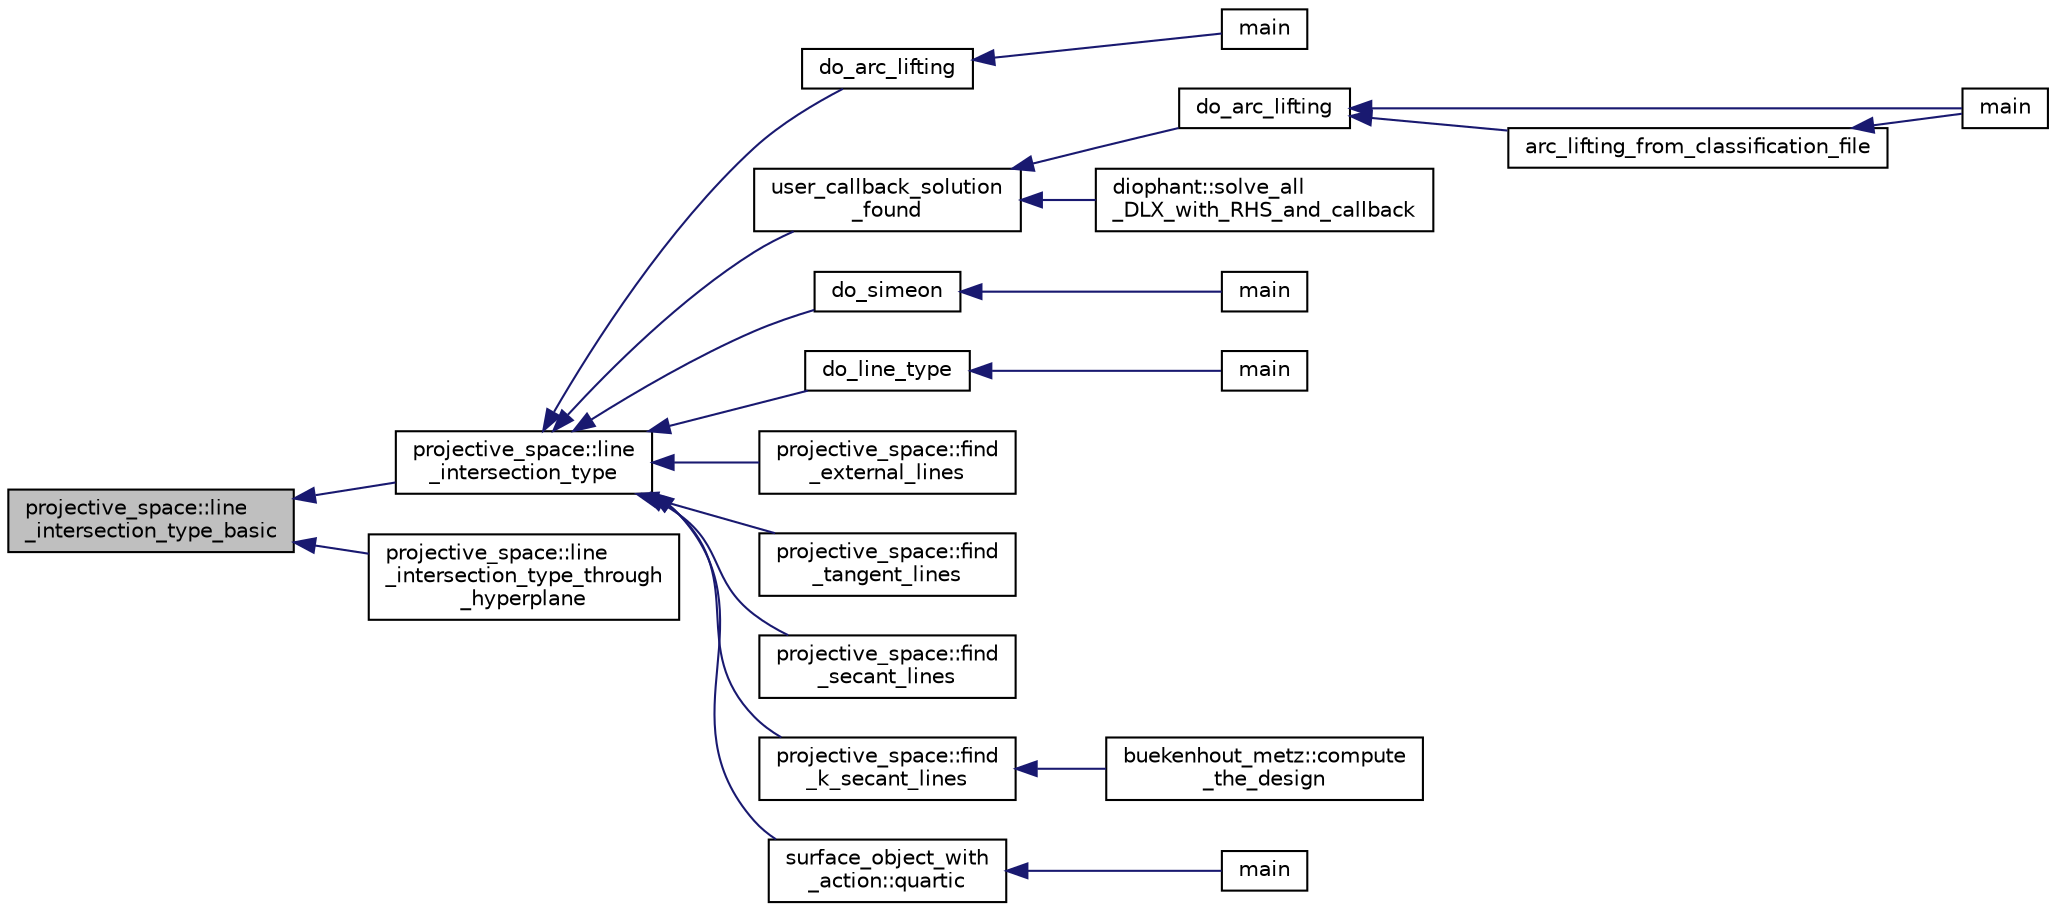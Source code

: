 digraph "projective_space::line_intersection_type_basic"
{
  edge [fontname="Helvetica",fontsize="10",labelfontname="Helvetica",labelfontsize="10"];
  node [fontname="Helvetica",fontsize="10",shape=record];
  rankdir="LR";
  Node2292 [label="projective_space::line\l_intersection_type_basic",height=0.2,width=0.4,color="black", fillcolor="grey75", style="filled", fontcolor="black"];
  Node2292 -> Node2293 [dir="back",color="midnightblue",fontsize="10",style="solid",fontname="Helvetica"];
  Node2293 [label="projective_space::line\l_intersection_type",height=0.2,width=0.4,color="black", fillcolor="white", style="filled",URL="$d2/d17/classprojective__space.html#af35b6d402c45793a77b8ebc9e7c3985e"];
  Node2293 -> Node2294 [dir="back",color="midnightblue",fontsize="10",style="solid",fontname="Helvetica"];
  Node2294 [label="do_arc_lifting",height=0.2,width=0.4,color="black", fillcolor="white", style="filled",URL="$d5/d9e/arcs__orderly_8_c.html#a7367bc544c290322bdbd4545388a27a8"];
  Node2294 -> Node2295 [dir="back",color="midnightblue",fontsize="10",style="solid",fontname="Helvetica"];
  Node2295 [label="main",height=0.2,width=0.4,color="black", fillcolor="white", style="filled",URL="$d5/d9e/arcs__orderly_8_c.html#a3c04138a5bfe5d72780bb7e82a18e627"];
  Node2293 -> Node2296 [dir="back",color="midnightblue",fontsize="10",style="solid",fontname="Helvetica"];
  Node2296 [label="user_callback_solution\l_found",height=0.2,width=0.4,color="black", fillcolor="white", style="filled",URL="$d2/dd6/k__arc__lifting_8_c.html#aae70f58c3ef18694815b8f53b6ecbe05"];
  Node2296 -> Node2297 [dir="back",color="midnightblue",fontsize="10",style="solid",fontname="Helvetica"];
  Node2297 [label="do_arc_lifting",height=0.2,width=0.4,color="black", fillcolor="white", style="filled",URL="$d2/dd6/k__arc__lifting_8_c.html#a9dd2186104f15f40ba5f5d415f4c2976"];
  Node2297 -> Node2298 [dir="back",color="midnightblue",fontsize="10",style="solid",fontname="Helvetica"];
  Node2298 [label="main",height=0.2,width=0.4,color="black", fillcolor="white", style="filled",URL="$d2/dd6/k__arc__lifting_8_c.html#a3c04138a5bfe5d72780bb7e82a18e627"];
  Node2297 -> Node2299 [dir="back",color="midnightblue",fontsize="10",style="solid",fontname="Helvetica"];
  Node2299 [label="arc_lifting_from_classification_file",height=0.2,width=0.4,color="black", fillcolor="white", style="filled",URL="$d2/dd6/k__arc__lifting_8_c.html#aede97f2af2307a758b06ad6506762b79"];
  Node2299 -> Node2298 [dir="back",color="midnightblue",fontsize="10",style="solid",fontname="Helvetica"];
  Node2296 -> Node2300 [dir="back",color="midnightblue",fontsize="10",style="solid",fontname="Helvetica"];
  Node2300 [label="diophant::solve_all\l_DLX_with_RHS_and_callback",height=0.2,width=0.4,color="black", fillcolor="white", style="filled",URL="$d7/d9c/classdiophant.html#acdd512e26ee214803439e24f24fd9805"];
  Node2293 -> Node2301 [dir="back",color="midnightblue",fontsize="10",style="solid",fontname="Helvetica"];
  Node2301 [label="do_simeon",height=0.2,width=0.4,color="black", fillcolor="white", style="filled",URL="$d5/d13/simeon_8_c.html#a36cf3f9cb484fa44da7a7dfcbe9385d0"];
  Node2301 -> Node2302 [dir="back",color="midnightblue",fontsize="10",style="solid",fontname="Helvetica"];
  Node2302 [label="main",height=0.2,width=0.4,color="black", fillcolor="white", style="filled",URL="$d5/d13/simeon_8_c.html#ae66f6b31b5ad750f1fe042a706a4e3d4"];
  Node2293 -> Node2303 [dir="back",color="midnightblue",fontsize="10",style="solid",fontname="Helvetica"];
  Node2303 [label="do_line_type",height=0.2,width=0.4,color="black", fillcolor="white", style="filled",URL="$d4/d67/geometry_8h.html#a56d3becea533e33d94f5f83cf2f77d56"];
  Node2303 -> Node2304 [dir="back",color="midnightblue",fontsize="10",style="solid",fontname="Helvetica"];
  Node2304 [label="main",height=0.2,width=0.4,color="black", fillcolor="white", style="filled",URL="$d0/d2f/process_8_c.html#a3c04138a5bfe5d72780bb7e82a18e627"];
  Node2293 -> Node2305 [dir="back",color="midnightblue",fontsize="10",style="solid",fontname="Helvetica"];
  Node2305 [label="projective_space::find\l_external_lines",height=0.2,width=0.4,color="black", fillcolor="white", style="filled",URL="$d2/d17/classprojective__space.html#a2adc12b7ccc61af67d59406a8cb0cb31"];
  Node2293 -> Node2306 [dir="back",color="midnightblue",fontsize="10",style="solid",fontname="Helvetica"];
  Node2306 [label="projective_space::find\l_tangent_lines",height=0.2,width=0.4,color="black", fillcolor="white", style="filled",URL="$d2/d17/classprojective__space.html#aafad8f113cd484b5af556546c9159b8d"];
  Node2293 -> Node2307 [dir="back",color="midnightblue",fontsize="10",style="solid",fontname="Helvetica"];
  Node2307 [label="projective_space::find\l_secant_lines",height=0.2,width=0.4,color="black", fillcolor="white", style="filled",URL="$d2/d17/classprojective__space.html#aeea055d57a5df64b2a2038c68f456d45"];
  Node2293 -> Node2308 [dir="back",color="midnightblue",fontsize="10",style="solid",fontname="Helvetica"];
  Node2308 [label="projective_space::find\l_k_secant_lines",height=0.2,width=0.4,color="black", fillcolor="white", style="filled",URL="$d2/d17/classprojective__space.html#afe69446156086fa463ffa93676f00f91"];
  Node2308 -> Node2309 [dir="back",color="midnightblue",fontsize="10",style="solid",fontname="Helvetica"];
  Node2309 [label="buekenhout_metz::compute\l_the_design",height=0.2,width=0.4,color="black", fillcolor="white", style="filled",URL="$d8/d98/classbuekenhout__metz.html#a4256a0fe0a3ace089014a54f2cd6cab6"];
  Node2293 -> Node2310 [dir="back",color="midnightblue",fontsize="10",style="solid",fontname="Helvetica"];
  Node2310 [label="surface_object_with\l_action::quartic",height=0.2,width=0.4,color="black", fillcolor="white", style="filled",URL="$db/d28/classsurface__object__with__action.html#a0143b698eb050332a79ed95f7d274ada"];
  Node2310 -> Node2311 [dir="back",color="midnightblue",fontsize="10",style="solid",fontname="Helvetica"];
  Node2311 [label="main",height=0.2,width=0.4,color="black", fillcolor="white", style="filled",URL="$d2/dfa/create__surface__main_8_c.html#a217dbf8b442f20279ea00b898af96f52"];
  Node2292 -> Node2312 [dir="back",color="midnightblue",fontsize="10",style="solid",fontname="Helvetica"];
  Node2312 [label="projective_space::line\l_intersection_type_through\l_hyperplane",height=0.2,width=0.4,color="black", fillcolor="white", style="filled",URL="$d2/d17/classprojective__space.html#abf3cf01a1bbb77cd0296b051d86c842a"];
}
